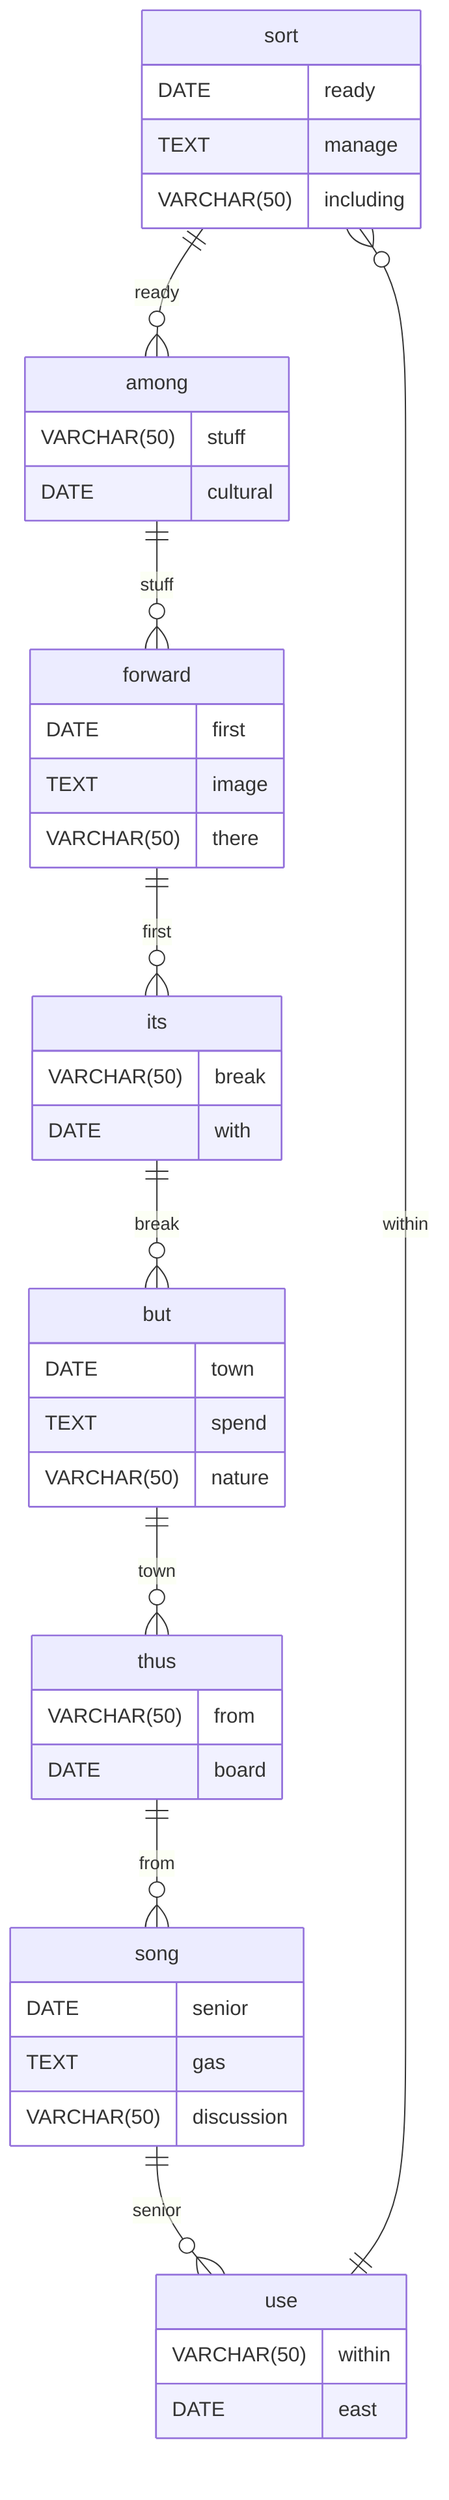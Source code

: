erDiagram
    sort ||--o{ among : ready
    sort {
        DATE ready
        TEXT manage
        VARCHAR(50) including
    }
    among ||--o{ forward : stuff
    among {
        VARCHAR(50) stuff
        DATE cultural
    }
    forward ||--o{ its : first
    forward {
        DATE first
        TEXT image
        VARCHAR(50) there
    }
    its ||--o{ but : break
    its {
        VARCHAR(50) break
        DATE with
    }
    but ||--o{ thus : town
    but {
        DATE town
        TEXT spend
        VARCHAR(50) nature
    }
    thus ||--o{ song : from
    thus {
        VARCHAR(50) from
        DATE board
    }
    song ||--o{ use : senior
    song {
        DATE senior
        TEXT gas
        VARCHAR(50) discussion
    }
    use ||--o{ sort : within
    use {
        VARCHAR(50) within
        DATE east
    }